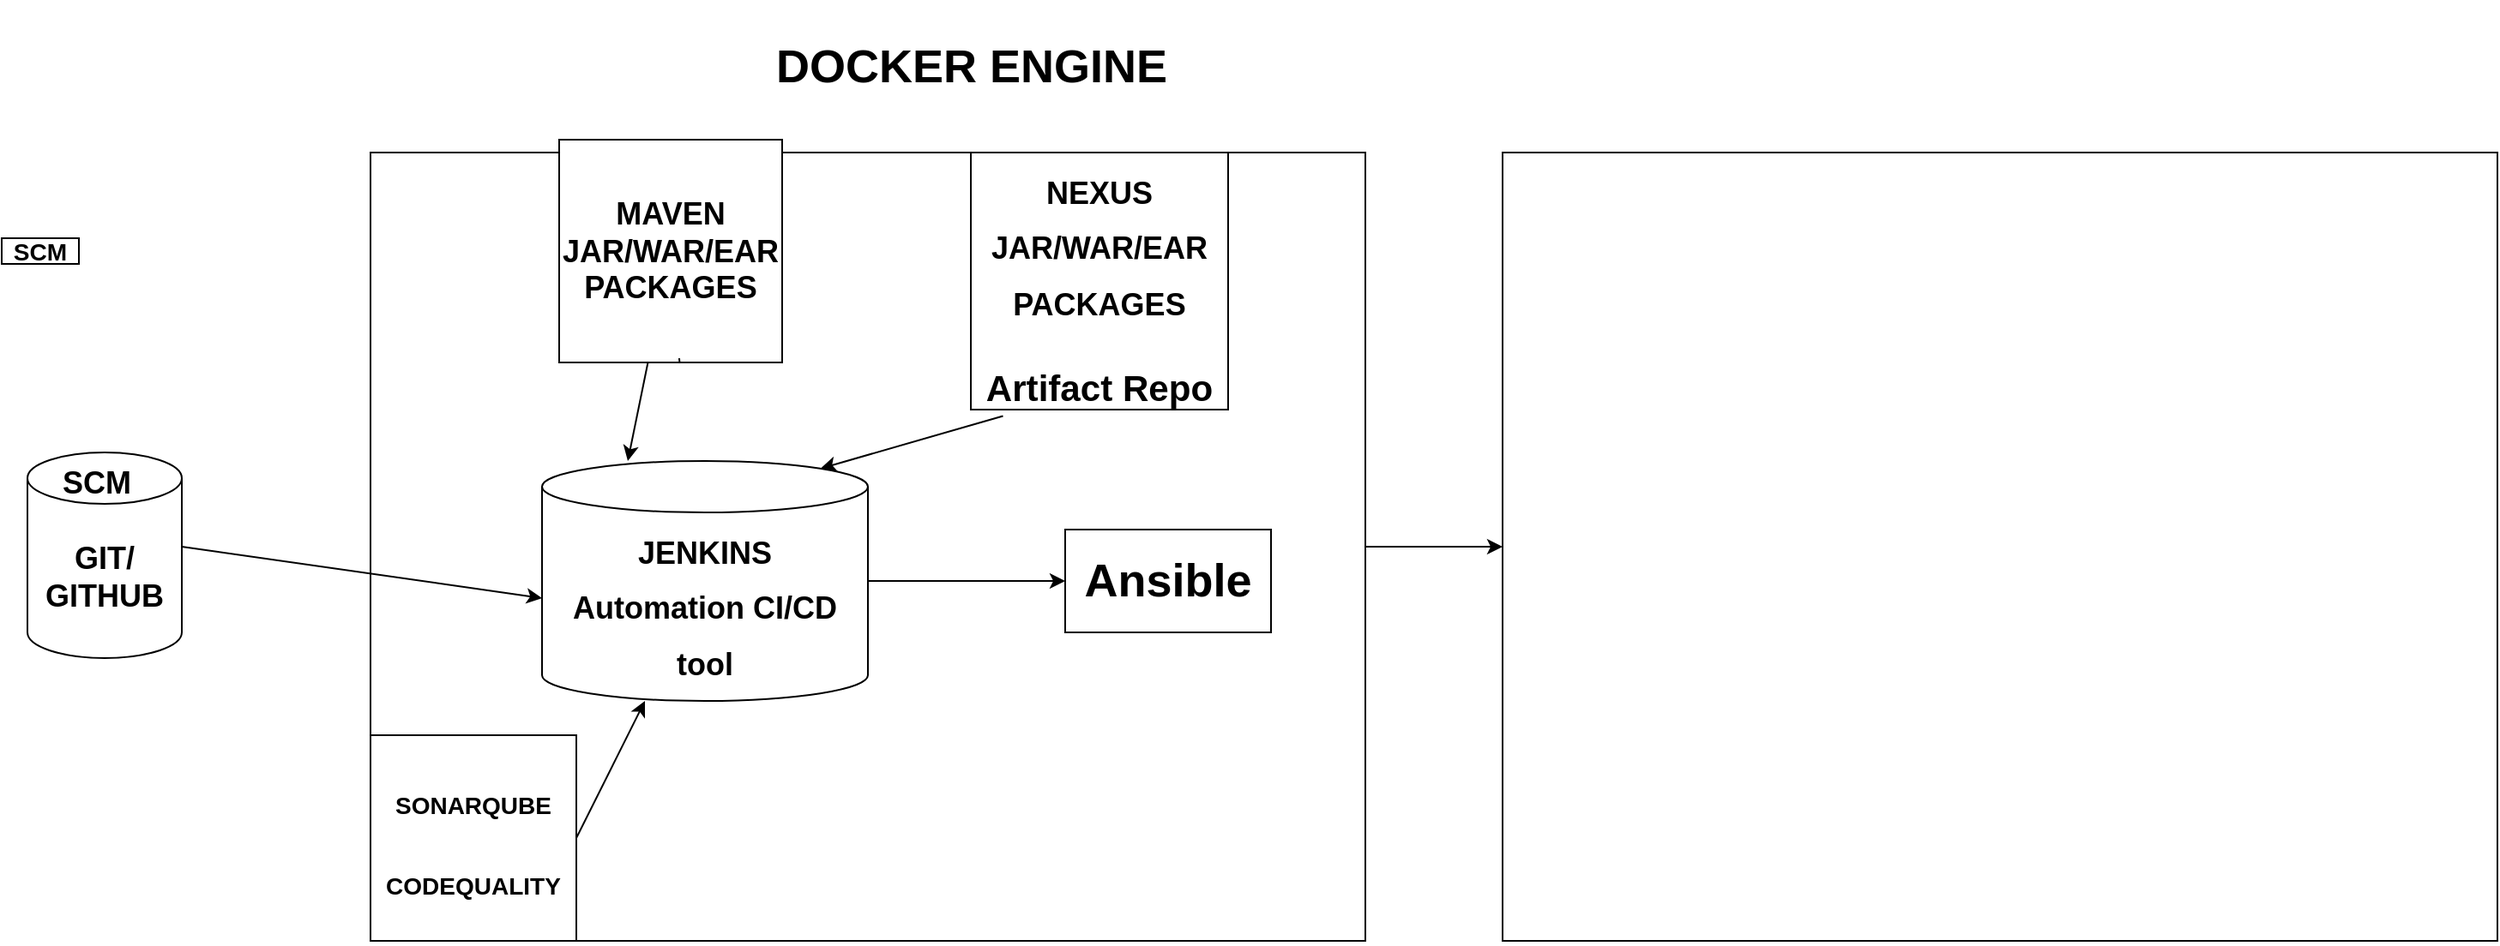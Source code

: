 <mxfile version="20.0.2" type="device"><diagram id="hlkGoSyDEY2nZlt2jTE7" name="Page-1"><mxGraphModel dx="1422" dy="794" grid="1" gridSize="10" guides="1" tooltips="1" connect="1" arrows="1" fold="1" page="1" pageScale="1" pageWidth="1100" pageHeight="850" math="0" shadow="0"><root><mxCell id="0"/><mxCell id="1" parent="0"/><mxCell id="APxRku-Kf9pNW2_2_v82-32" value="" style="edgeStyle=orthogonalEdgeStyle;rounded=0;orthogonalLoop=1;jettySize=auto;html=1;fontSize=18;" parent="1" source="APxRku-Kf9pNW2_2_v82-1" target="APxRku-Kf9pNW2_2_v82-31" edge="1"><mxGeometry relative="1" as="geometry"/></mxCell><mxCell id="APxRku-Kf9pNW2_2_v82-1" value="" style="DOCKER ENGINE" parent="1" vertex="1"><mxGeometry x="220" y="130" width="580" height="460" as="geometry"/></mxCell><mxCell id="APxRku-Kf9pNW2_2_v82-5" value="&lt;h2&gt;&lt;font style=&quot;font-size: 18px&quot;&gt;GIT/&lt;br&gt;&lt;/font&gt;&lt;font style=&quot;font-size: 18px&quot;&gt;GITHUB&lt;/font&gt;&lt;/h2&gt;" style="shape=cylinder3;whiteSpace=wrap;html=1;boundedLbl=1;backgroundOutline=1;size=15;" parent="1" vertex="1"><mxGeometry x="20" y="305" width="90" height="120" as="geometry"/></mxCell><mxCell id="APxRku-Kf9pNW2_2_v82-30" value="" style="edgeStyle=orthogonalEdgeStyle;rounded=0;orthogonalLoop=1;jettySize=auto;html=1;fontSize=18;" parent="1" source="APxRku-Kf9pNW2_2_v82-6" target="APxRku-Kf9pNW2_2_v82-29" edge="1"><mxGeometry relative="1" as="geometry"/></mxCell><mxCell id="APxRku-Kf9pNW2_2_v82-6" value="&lt;h2&gt;&lt;font style=&quot;font-size: 18px&quot;&gt;JENKINS&lt;br&gt;Automation CI/CD tool&lt;/font&gt;&lt;/h2&gt;" style="shape=cylinder3;whiteSpace=wrap;html=1;boundedLbl=1;backgroundOutline=1;size=15;fontSize=18;" parent="1" vertex="1"><mxGeometry x="320" y="310" width="190" height="140" as="geometry"/></mxCell><mxCell id="APxRku-Kf9pNW2_2_v82-9" value="&lt;h5&gt;&lt;/h5&gt;&lt;h2&gt;&lt;font style=&quot;font-size: 18px&quot;&gt;NEXUS&lt;br&gt;&lt;/font&gt;&lt;font style=&quot;font-size: 18px&quot;&gt;JAR/WAR/EAR&lt;br&gt;&lt;/font&gt;&lt;font style=&quot;font-size: 18px&quot;&gt;PACKAGES&lt;/font&gt;&lt;/h2&gt;&lt;h3&gt;Artifact Repo&lt;/h3&gt;" style="whiteSpace=wrap;html=1;aspect=fixed;fontSize=18;" parent="1" vertex="1"><mxGeometry x="570" y="130" width="150" height="150" as="geometry"/></mxCell><mxCell id="APxRku-Kf9pNW2_2_v82-10" value="&lt;h2&gt;&lt;font style=&quot;font-size: 14px&quot;&gt;SONARQUBE&lt;/font&gt;&lt;/h2&gt;&lt;h4&gt;&lt;font style=&quot;font-size: 14px&quot;&gt;CODEQUALITY&lt;/font&gt;&lt;/h4&gt;" style="whiteSpace=wrap;html=1;aspect=fixed;fontSize=18;" parent="1" vertex="1"><mxGeometry x="220" y="470" width="120" height="120" as="geometry"/></mxCell><mxCell id="APxRku-Kf9pNW2_2_v82-16" value="" style="endArrow=classic;html=1;rounded=0;fontSize=18;entryX=0.855;entryY=0;entryDx=0;entryDy=4.35;entryPerimeter=0;exitX=0.125;exitY=1.025;exitDx=0;exitDy=0;exitPerimeter=0;" parent="1" source="APxRku-Kf9pNW2_2_v82-9" target="APxRku-Kf9pNW2_2_v82-6" edge="1"><mxGeometry width="50" height="50" relative="1" as="geometry"><mxPoint x="520" y="360" as="sourcePoint"/><mxPoint x="570" y="310" as="targetPoint"/></mxGeometry></mxCell><mxCell id="APxRku-Kf9pNW2_2_v82-17" value="&lt;h2&gt;DOCKER ENGINE&lt;/h2&gt;" style="text;html=1;align=center;verticalAlign=middle;resizable=0;points=[];autosize=1;strokeColor=none;fillColor=none;fontSize=18;" parent="1" vertex="1"><mxGeometry x="450" y="45" width="240" height="70" as="geometry"/></mxCell><mxCell id="APxRku-Kf9pNW2_2_v82-18" value="&lt;h3&gt;SCM&lt;/h3&gt;" style="whiteSpace=wrap;html=1;shadow=0;" parent="1" vertex="1"><mxGeometry x="5" y="180" width="45" height="15" as="geometry"/></mxCell><mxCell id="APxRku-Kf9pNW2_2_v82-20" value="&lt;h2&gt;&lt;font style=&quot;font-size: 18px&quot;&gt;SCM&lt;/font&gt;&lt;/h2&gt;" style="text;html=1;align=center;verticalAlign=middle;resizable=0;points=[];autosize=1;strokeColor=none;fillColor=none;fontSize=18;" parent="1" vertex="1"><mxGeometry x="30" y="280" width="60" height="80" as="geometry"/></mxCell><mxCell id="APxRku-Kf9pNW2_2_v82-21" value="" style="endArrow=classic;html=1;rounded=0;fontSize=18;" parent="1" edge="1"><mxGeometry width="50" height="50" relative="1" as="geometry"><mxPoint x="110" y="360" as="sourcePoint"/><mxPoint x="320" y="390" as="targetPoint"/></mxGeometry></mxCell><mxCell id="APxRku-Kf9pNW2_2_v82-22" value="" style="endArrow=classic;html=1;rounded=0;fontSize=18;exitX=1;exitY=0.5;exitDx=0;exitDy=0;" parent="1" source="APxRku-Kf9pNW2_2_v82-10" target="APxRku-Kf9pNW2_2_v82-6" edge="1"><mxGeometry width="50" height="50" relative="1" as="geometry"><mxPoint x="515" y="520" as="sourcePoint"/><mxPoint x="585" y="450" as="targetPoint"/></mxGeometry></mxCell><mxCell id="APxRku-Kf9pNW2_2_v82-27" value="" style="endArrow=classic;html=1;rounded=0;fontSize=18;startArrow=none;" parent="1" source="APxRku-Kf9pNW2_2_v82-7" edge="1"><mxGeometry width="50" height="50" relative="1" as="geometry"><mxPoint x="400" y="250" as="sourcePoint"/><mxPoint x="370" y="310" as="targetPoint"/></mxGeometry></mxCell><mxCell id="APxRku-Kf9pNW2_2_v82-7" value="&lt;h5&gt;&lt;font style=&quot;font-size: 18px&quot;&gt;MAVEN&lt;br&gt;&lt;/font&gt;&lt;font style=&quot;font-size: 18px&quot;&gt;JAR/WAR/EAR&lt;br&gt;&lt;/font&gt;&lt;font style=&quot;font-size: 18px&quot;&gt;PACKAGES&lt;/font&gt;&lt;/h5&gt;" style="whiteSpace=wrap;html=1;aspect=fixed;fontSize=18;direction=west;" parent="1" vertex="1"><mxGeometry x="330" y="122.5" width="130" height="130" as="geometry"/></mxCell><mxCell id="APxRku-Kf9pNW2_2_v82-28" value="" style="endArrow=none;html=1;rounded=0;fontSize=18;" parent="1" target="APxRku-Kf9pNW2_2_v82-7" edge="1"><mxGeometry width="50" height="50" relative="1" as="geometry"><mxPoint x="400" y="250" as="sourcePoint"/><mxPoint x="370" y="310" as="targetPoint"/></mxGeometry></mxCell><mxCell id="APxRku-Kf9pNW2_2_v82-29" value="&lt;h2&gt;Ansible&lt;/h2&gt;" style="whiteSpace=wrap;html=1;fontSize=18;" parent="1" vertex="1"><mxGeometry x="625" y="350" width="120" height="60" as="geometry"/></mxCell><mxCell id="APxRku-Kf9pNW2_2_v82-31" value="" style="DOCKER ENGINE" parent="1" vertex="1"><mxGeometry x="880" y="130" width="580" height="460" as="geometry"/></mxCell></root></mxGraphModel></diagram></mxfile>